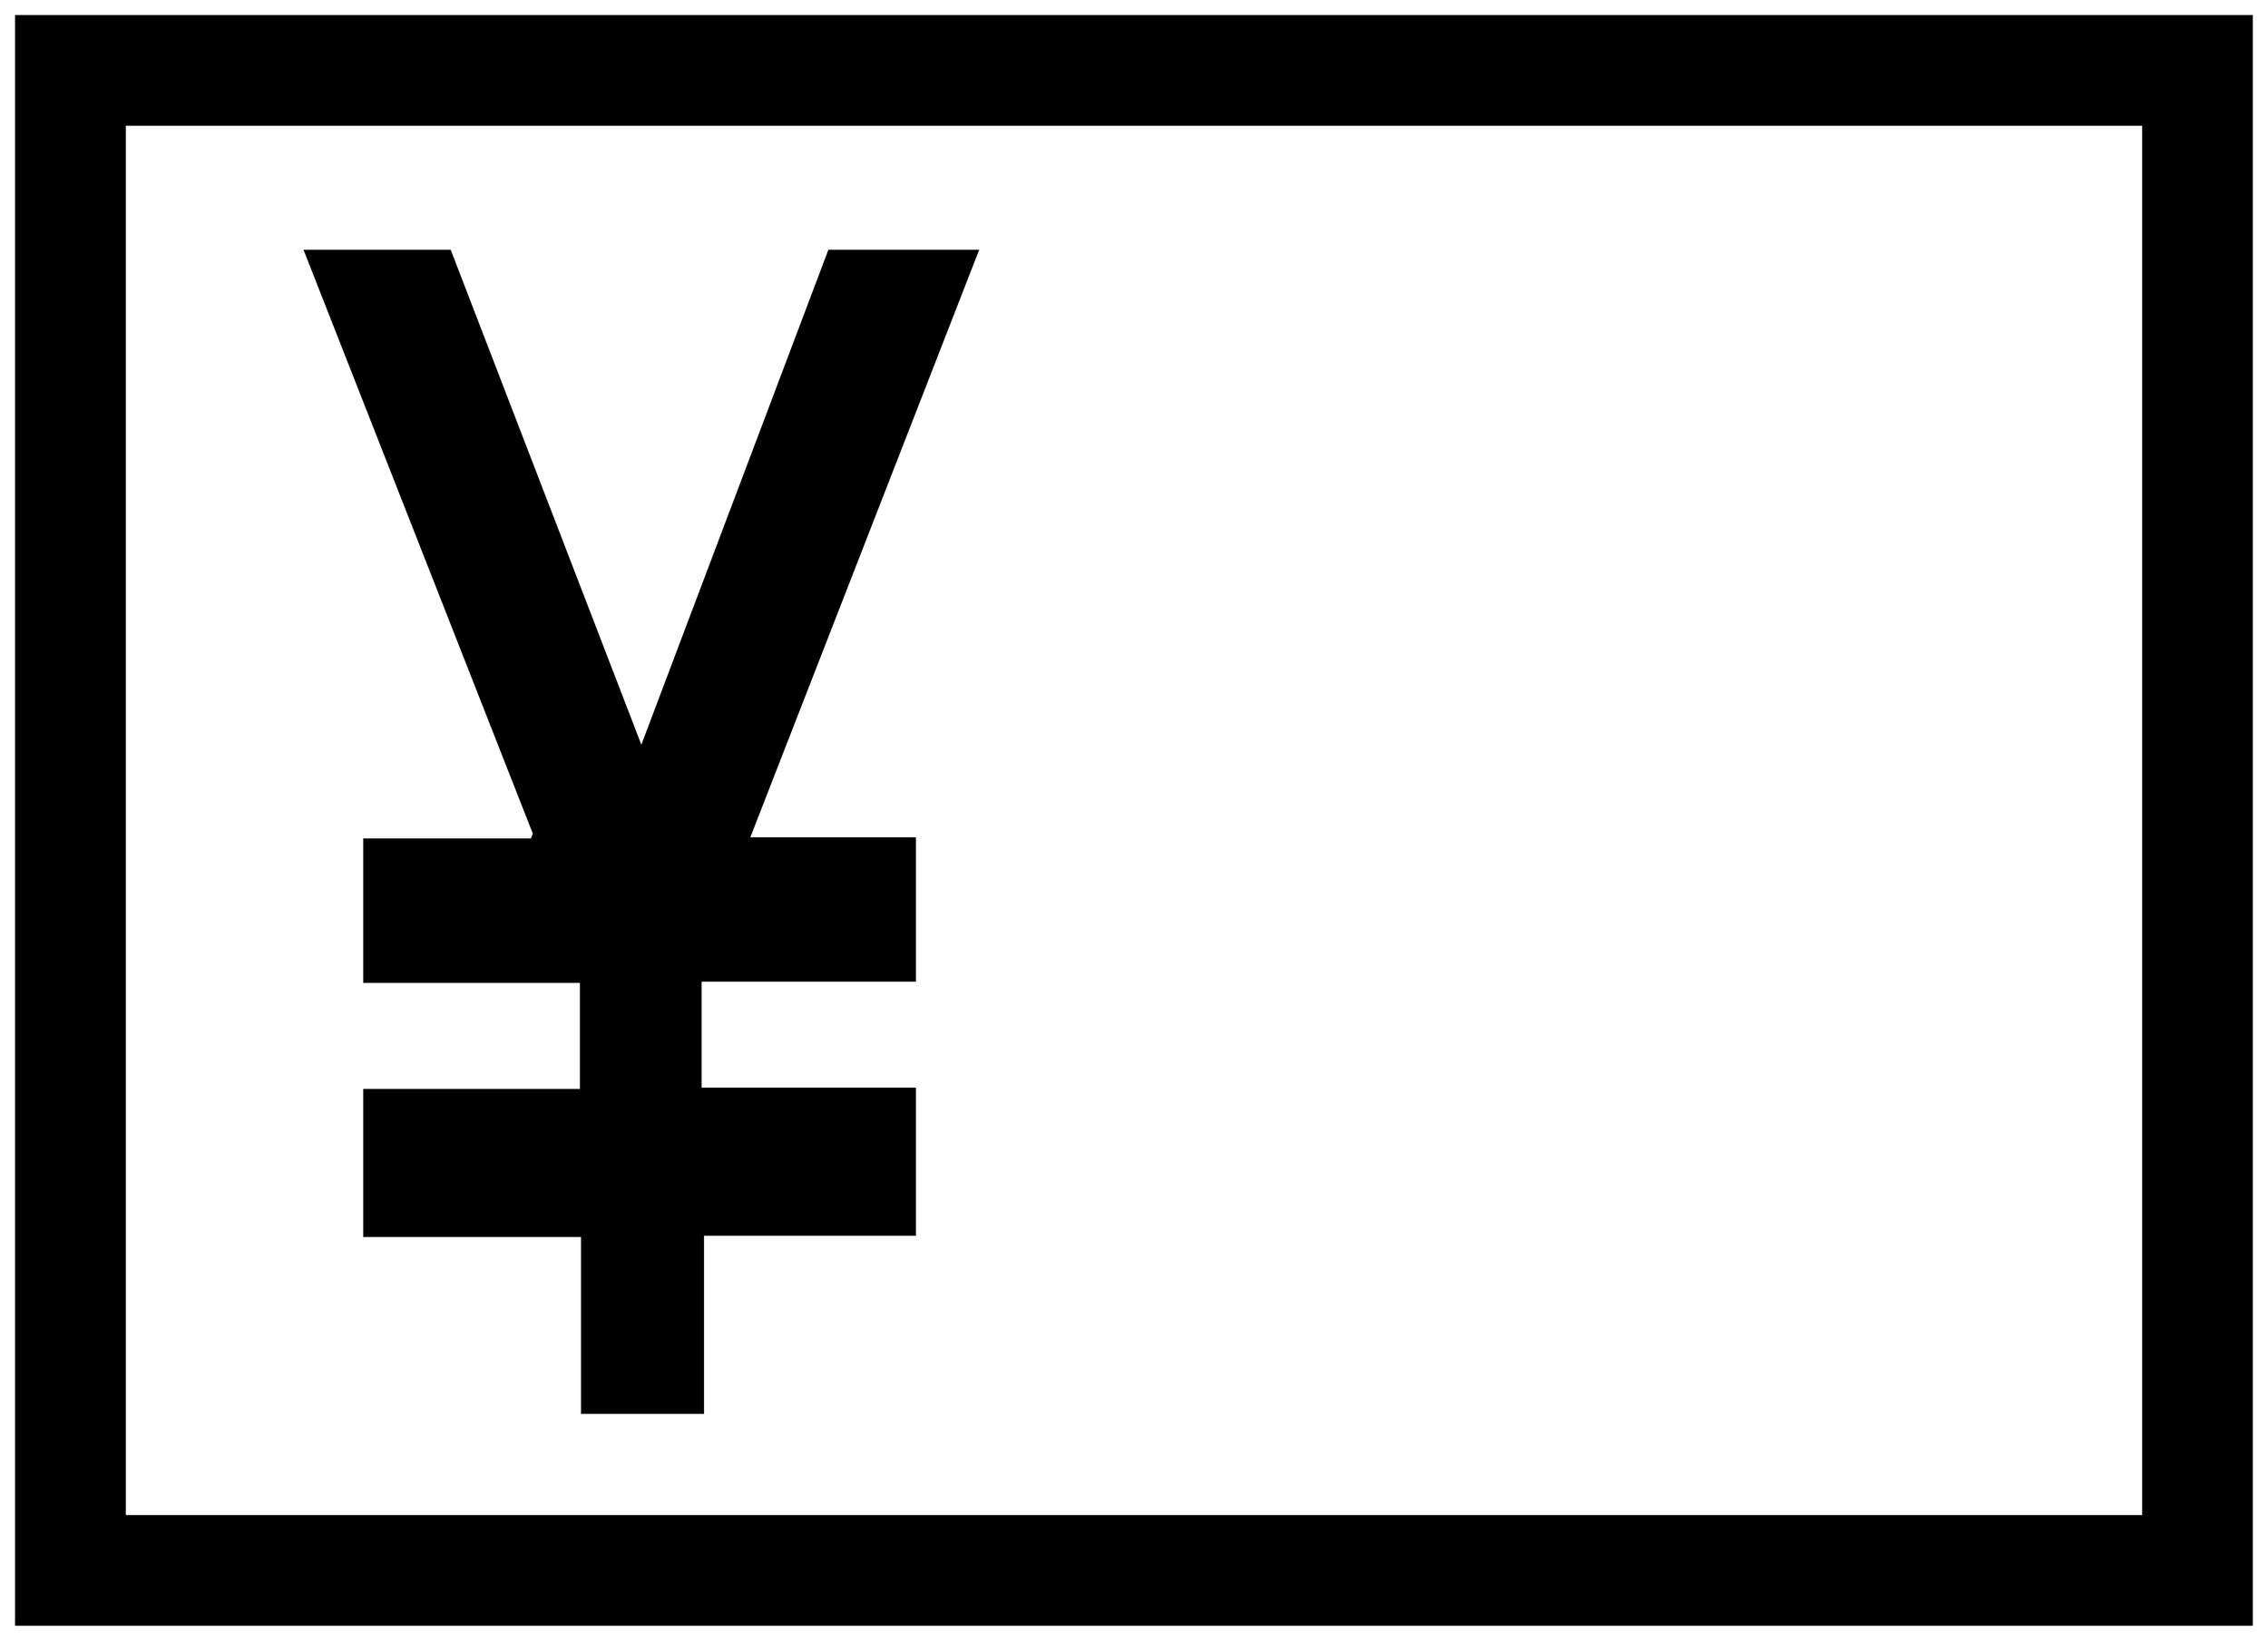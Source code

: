 


\begin{tikzpicture}[y=0.80pt, x=0.80pt, yscale=-1.0, xscale=1.0, inner sep=0pt, outer sep=0pt]
\begin{scope}[shift={(100.0,1792.0)},nonzero rule]
  \path[draw=.,fill=.,line width=1.600pt] (1952.0,0.0) --
    (96.0,0.0) -- (96.0,-1336.0) -- (1952.0,-1336.0) --
    (1952.0,0.0) -- cycle(1862.0,-90.0) -- (1862.0,-1246.0) --
    (186.0,-1246.0) -- (186.0,-90.0) -- (1862.0,-90.0) --
    cycle(894.0,-1141.0) -- (704.0,-653.0) -- (842.0,-653.0) --
    (842.0,-535.0) -- (664.0,-535.0) -- (664.0,-445.0) --
    (842.0,-445.0) -- (842.0,-324.0) -- (666.0,-324.0) --
    (666.0,-176.0) -- (566.0,-176.0) -- (566.0,-323.0) --
    (385.0,-323.0) -- (385.0,-444.0) -- (565.0,-444.0) --
    (565.0,-534.0) -- (385.0,-534.0) -- (385.0,-652.0) --
    (524.0,-652.0) -- (526.0,-657.0) -- (336.0,-1141.0) --
    (456.0,-1141.0) -- (615.0,-728.0) -- (771.0,-1141.0) --
    (894.0,-1141.0) -- cycle;
\end{scope}

\end{tikzpicture}

